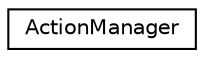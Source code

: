 digraph G
{
  edge [fontname="Helvetica",fontsize="10",labelfontname="Helvetica",labelfontsize="10"];
  node [fontname="Helvetica",fontsize="10",shape=record];
  rankdir=LR;
  Node1 [label="ActionManager",height=0.2,width=0.4,color="black", fillcolor="white", style="filled",URL="$interface_action_manager.html",tooltip="The class is responsible for perforing actions such as save, delete and edit with items (income..."];
}
